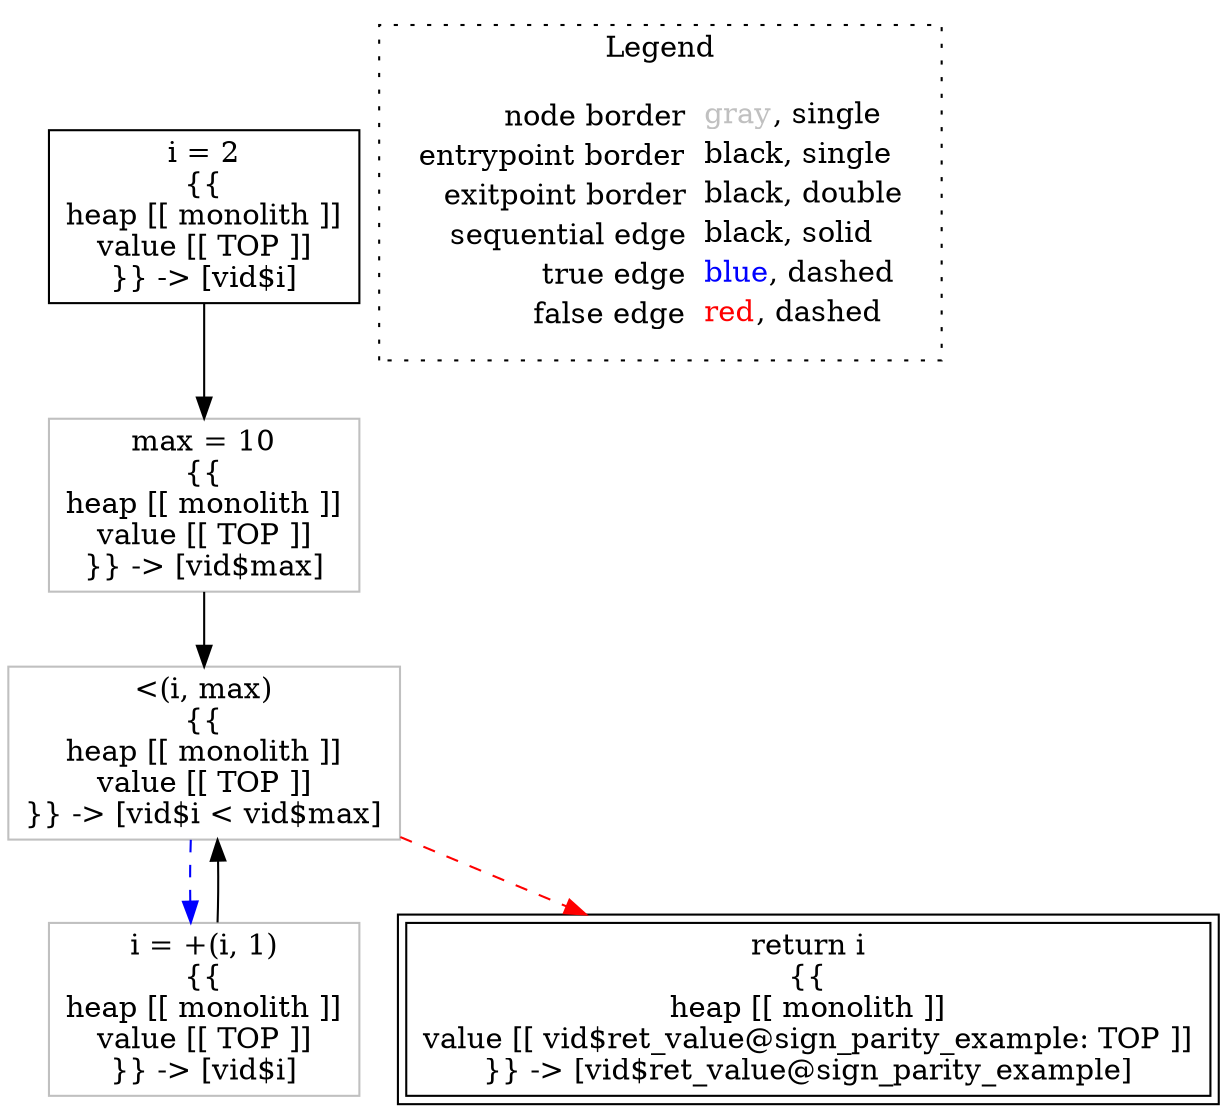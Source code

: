 digraph {
	"node0" [shape="rect",color="black",label=<i = 2<BR/>{{<BR/>heap [[ monolith ]]<BR/>value [[ TOP ]]<BR/>}} -&gt; [vid$i]>];
	"node1" [shape="rect",color="gray",label=<&lt;(i, max)<BR/>{{<BR/>heap [[ monolith ]]<BR/>value [[ TOP ]]<BR/>}} -&gt; [vid$i &lt; vid$max]>];
	"node2" [shape="rect",color="gray",label=<i = +(i, 1)<BR/>{{<BR/>heap [[ monolith ]]<BR/>value [[ TOP ]]<BR/>}} -&gt; [vid$i]>];
	"node3" [shape="rect",color="black",peripheries="2",label=<return i<BR/>{{<BR/>heap [[ monolith ]]<BR/>value [[ vid$ret_value@sign_parity_example: TOP ]]<BR/>}} -&gt; [vid$ret_value@sign_parity_example]>];
	"node4" [shape="rect",color="gray",label=<max = 10<BR/>{{<BR/>heap [[ monolith ]]<BR/>value [[ TOP ]]<BR/>}} -&gt; [vid$max]>];
	"node1" -> "node2" [color="blue",style="dashed"];
	"node1" -> "node3" [color="red",style="dashed"];
	"node0" -> "node4" [color="black"];
	"node2" -> "node1" [color="black"];
	"node4" -> "node1" [color="black"];
subgraph cluster_legend {
	label="Legend";
	style=dotted;
	node [shape=plaintext];
	"legend" [label=<<table border="0" cellpadding="2" cellspacing="0" cellborder="0"><tr><td align="right">node border&nbsp;</td><td align="left"><font color="gray">gray</font>, single</td></tr><tr><td align="right">entrypoint border&nbsp;</td><td align="left"><font color="black">black</font>, single</td></tr><tr><td align="right">exitpoint border&nbsp;</td><td align="left"><font color="black">black</font>, double</td></tr><tr><td align="right">sequential edge&nbsp;</td><td align="left"><font color="black">black</font>, solid</td></tr><tr><td align="right">true edge&nbsp;</td><td align="left"><font color="blue">blue</font>, dashed</td></tr><tr><td align="right">false edge&nbsp;</td><td align="left"><font color="red">red</font>, dashed</td></tr></table>>];
}

}
